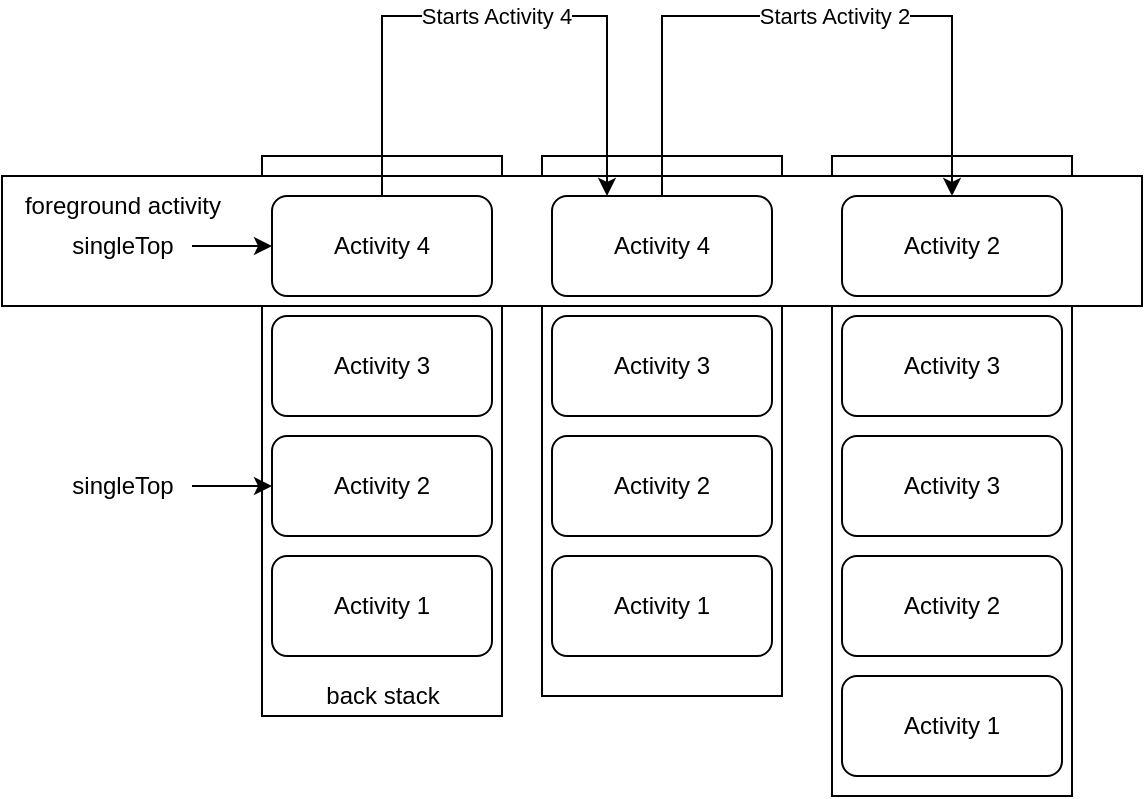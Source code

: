 <mxfile>
    <diagram id="4hTmnSGSwZLxuXMotWSF" name="Page-1">
        <mxGraphModel dx="1824" dy="1530" grid="1" gridSize="10" guides="1" tooltips="1" connect="1" arrows="1" fold="1" page="1" pageScale="1" pageWidth="850" pageHeight="1100" math="0" shadow="0">
            <root>
                <mxCell id="0"/>
                <mxCell id="1" parent="0"/>
                <mxCell id="22" value="" style="whiteSpace=wrap;html=1;" vertex="1" parent="1">
                    <mxGeometry x="365" y="60" width="120" height="320" as="geometry"/>
                </mxCell>
                <mxCell id="9" value="" style="whiteSpace=wrap;html=1;" vertex="1" parent="1">
                    <mxGeometry x="220" y="60" width="120" height="270" as="geometry"/>
                </mxCell>
                <mxCell id="3" value="" style="whiteSpace=wrap;html=1;" vertex="1" parent="1">
                    <mxGeometry x="80" y="60" width="120" height="280" as="geometry"/>
                </mxCell>
                <mxCell id="15" value="" style="rounded=0;whiteSpace=wrap;html=1;" vertex="1" parent="1">
                    <mxGeometry x="-50" y="70" width="570" height="65" as="geometry"/>
                </mxCell>
                <mxCell id="5" value="&lt;span&gt;Activity 3&lt;/span&gt;" style="rounded=1;whiteSpace=wrap;html=1;" vertex="1" parent="1">
                    <mxGeometry x="85" y="140" width="110" height="50" as="geometry"/>
                </mxCell>
                <mxCell id="21" value="Starts Activity 4" style="edgeStyle=orthogonalEdgeStyle;rounded=0;orthogonalLoop=1;jettySize=auto;html=1;entryX=0.25;entryY=0;entryDx=0;entryDy=0;" edge="1" parent="1" source="6" target="17">
                    <mxGeometry relative="1" as="geometry">
                        <Array as="points">
                            <mxPoint x="140" y="-10"/>
                            <mxPoint x="253" y="-10"/>
                        </Array>
                    </mxGeometry>
                </mxCell>
                <mxCell id="6" value="&lt;span&gt;Activity 4&lt;/span&gt;" style="rounded=1;whiteSpace=wrap;html=1;" vertex="1" parent="1">
                    <mxGeometry x="85" y="80" width="110" height="50" as="geometry"/>
                </mxCell>
                <mxCell id="7" value="&lt;span&gt;Activity 2&lt;/span&gt;" style="rounded=1;whiteSpace=wrap;html=1;" vertex="1" parent="1">
                    <mxGeometry x="85" y="200" width="110" height="50" as="geometry"/>
                </mxCell>
                <mxCell id="8" value="Activity 1" style="rounded=1;whiteSpace=wrap;html=1;" vertex="1" parent="1">
                    <mxGeometry x="85" y="260" width="110" height="50" as="geometry"/>
                </mxCell>
                <mxCell id="10" value="back stack" style="text;html=1;align=center;verticalAlign=middle;resizable=0;points=[];autosize=1;" vertex="1" parent="1">
                    <mxGeometry x="105" y="320" width="70" height="20" as="geometry"/>
                </mxCell>
                <mxCell id="14" style="edgeStyle=orthogonalEdgeStyle;rounded=0;orthogonalLoop=1;jettySize=auto;html=1;" edge="1" parent="1" source="11" target="7">
                    <mxGeometry relative="1" as="geometry"/>
                </mxCell>
                <mxCell id="11" value="singleTop" style="text;html=1;align=center;verticalAlign=middle;resizable=0;points=[];autosize=1;" vertex="1" parent="1">
                    <mxGeometry x="-25" y="215" width="70" height="20" as="geometry"/>
                </mxCell>
                <mxCell id="13" style="edgeStyle=orthogonalEdgeStyle;rounded=0;orthogonalLoop=1;jettySize=auto;html=1;entryX=0;entryY=0.5;entryDx=0;entryDy=0;" edge="1" parent="1" source="12" target="6">
                    <mxGeometry relative="1" as="geometry"/>
                </mxCell>
                <mxCell id="12" value="singleTop" style="text;html=1;align=center;verticalAlign=middle;resizable=0;points=[];autosize=1;" vertex="1" parent="1">
                    <mxGeometry x="-25" y="95" width="70" height="20" as="geometry"/>
                </mxCell>
                <mxCell id="16" value="foreground activity" style="text;html=1;align=center;verticalAlign=middle;resizable=0;points=[];autosize=1;" vertex="1" parent="1">
                    <mxGeometry x="-45" y="75" width="110" height="20" as="geometry"/>
                </mxCell>
                <mxCell id="28" style="edgeStyle=orthogonalEdgeStyle;rounded=0;orthogonalLoop=1;jettySize=auto;html=1;entryX=0.5;entryY=0;entryDx=0;entryDy=0;" edge="1" parent="1" source="17" target="23">
                    <mxGeometry relative="1" as="geometry">
                        <Array as="points">
                            <mxPoint x="280" y="-10"/>
                            <mxPoint x="425" y="-10"/>
                        </Array>
                    </mxGeometry>
                </mxCell>
                <mxCell id="29" value="Starts Activity 2" style="edgeLabel;html=1;align=center;verticalAlign=middle;resizable=0;points=[];" vertex="1" connectable="0" parent="28">
                    <mxGeometry x="0.081" relative="1" as="geometry">
                        <mxPoint as="offset"/>
                    </mxGeometry>
                </mxCell>
                <mxCell id="17" value="&lt;span&gt;Activity 4&lt;/span&gt;" style="rounded=1;whiteSpace=wrap;html=1;" vertex="1" parent="1">
                    <mxGeometry x="225" y="80" width="110" height="50" as="geometry"/>
                </mxCell>
                <mxCell id="18" value="&lt;span&gt;Activity 3&lt;/span&gt;" style="rounded=1;whiteSpace=wrap;html=1;" vertex="1" parent="1">
                    <mxGeometry x="225" y="140" width="110" height="50" as="geometry"/>
                </mxCell>
                <mxCell id="19" value="&lt;span&gt;Activity 2&lt;/span&gt;" style="rounded=1;whiteSpace=wrap;html=1;" vertex="1" parent="1">
                    <mxGeometry x="225" y="200" width="110" height="50" as="geometry"/>
                </mxCell>
                <mxCell id="20" value="Activity 1" style="rounded=1;whiteSpace=wrap;html=1;" vertex="1" parent="1">
                    <mxGeometry x="225" y="260" width="110" height="50" as="geometry"/>
                </mxCell>
                <mxCell id="23" value="&lt;span&gt;Activity 2&lt;/span&gt;" style="rounded=1;whiteSpace=wrap;html=1;" vertex="1" parent="1">
                    <mxGeometry x="370" y="80" width="110" height="50" as="geometry"/>
                </mxCell>
                <mxCell id="24" value="&lt;span&gt;Activity 3&lt;/span&gt;" style="rounded=1;whiteSpace=wrap;html=1;" vertex="1" parent="1">
                    <mxGeometry x="370" y="140" width="110" height="50" as="geometry"/>
                </mxCell>
                <mxCell id="25" value="&lt;span&gt;Activity 3&lt;/span&gt;" style="rounded=1;whiteSpace=wrap;html=1;" vertex="1" parent="1">
                    <mxGeometry x="370" y="200" width="110" height="50" as="geometry"/>
                </mxCell>
                <mxCell id="26" value="Activity 2" style="rounded=1;whiteSpace=wrap;html=1;" vertex="1" parent="1">
                    <mxGeometry x="370" y="260" width="110" height="50" as="geometry"/>
                </mxCell>
                <mxCell id="27" value="Activity 1" style="rounded=1;whiteSpace=wrap;html=1;" vertex="1" parent="1">
                    <mxGeometry x="370" y="320" width="110" height="50" as="geometry"/>
                </mxCell>
            </root>
        </mxGraphModel>
    </diagram>
</mxfile>